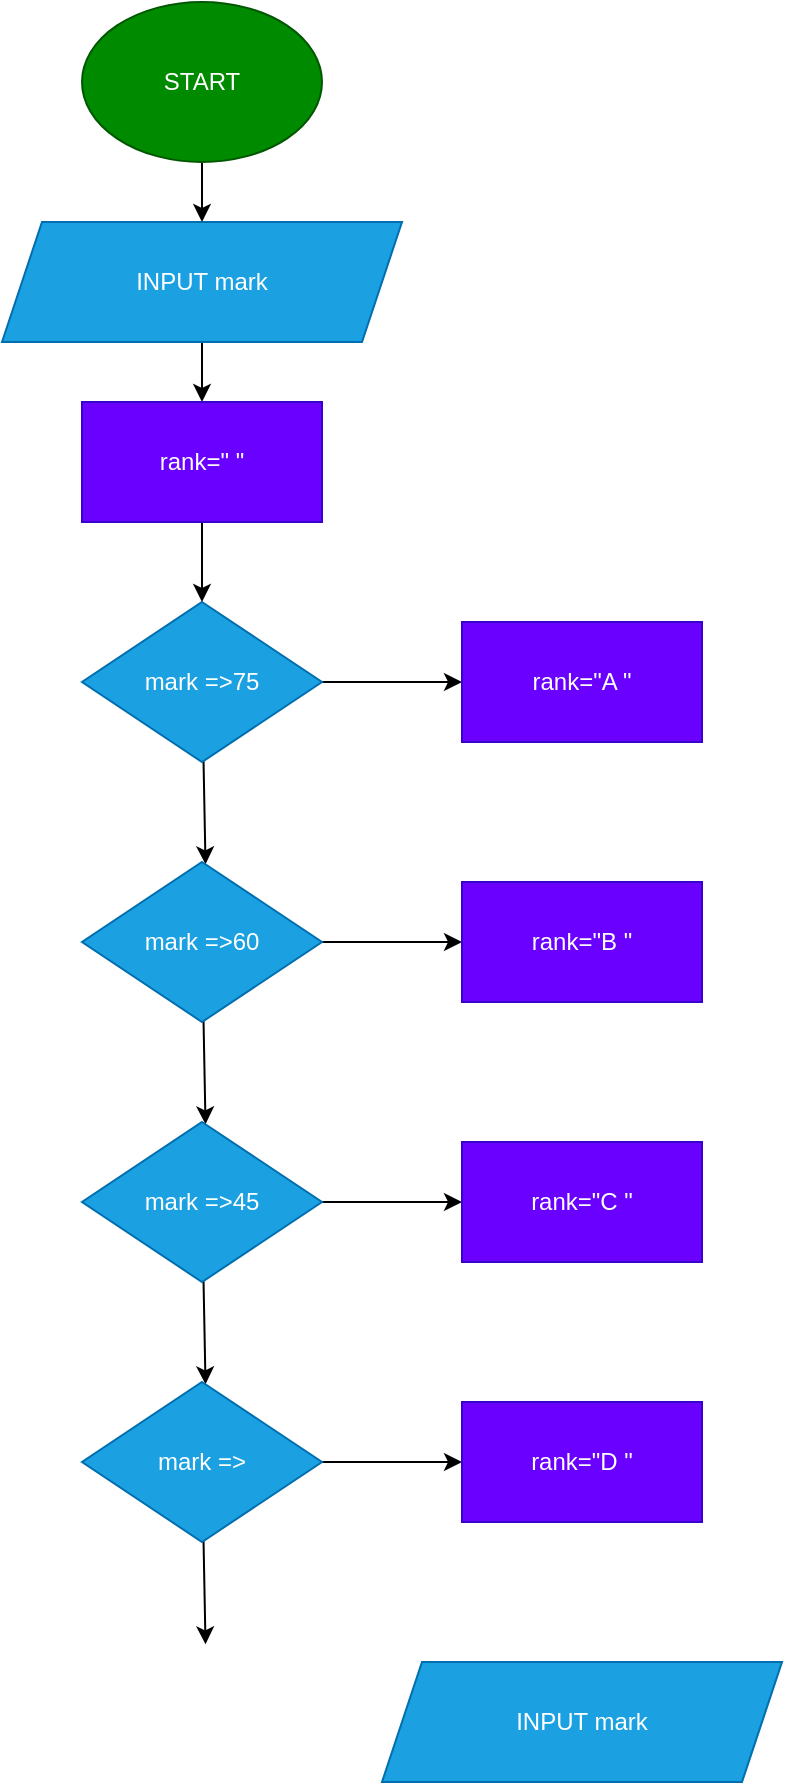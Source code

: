 <mxfile>
    <diagram id="1ERGobThedPIBWsFTG9v" name="Page-1">
        <mxGraphModel dx="746" dy="563" grid="1" gridSize="10" guides="1" tooltips="1" connect="1" arrows="1" fold="1" page="1" pageScale="1" pageWidth="850" pageHeight="1100" math="0" shadow="0">
            <root>
                <mxCell id="0"/>
                <mxCell id="1" parent="0"/>
                <mxCell id="16" value="" style="edgeStyle=none;html=1;" edge="1" parent="1" source="4">
                    <mxGeometry relative="1" as="geometry">
                        <mxPoint x="320" y="210" as="targetPoint"/>
                    </mxGeometry>
                </mxCell>
                <mxCell id="4" value="INPUT mark" style="shape=parallelogram;perimeter=parallelogramPerimeter;whiteSpace=wrap;html=1;fixedSize=1;fillColor=#1ba1e2;strokeColor=#006EAF;fontColor=#ffffff;" vertex="1" parent="1">
                    <mxGeometry x="220" y="120" width="200" height="60" as="geometry"/>
                </mxCell>
                <mxCell id="7" value="" style="edgeStyle=none;html=1;fontColor=#FFFFFF;" edge="1" parent="1" source="8">
                    <mxGeometry relative="1" as="geometry">
                        <mxPoint x="321.765" y="441.176" as="targetPoint"/>
                    </mxGeometry>
                </mxCell>
                <mxCell id="21" style="edgeStyle=none;html=1;entryX=0;entryY=0.5;entryDx=0;entryDy=0;" edge="1" parent="1" source="8" target="20">
                    <mxGeometry relative="1" as="geometry"/>
                </mxCell>
                <mxCell id="8" value="mark =&amp;gt;75" style="rhombus;whiteSpace=wrap;html=1;fontColor=#ffffff;fillColor=#1ba1e2;strokeColor=#006EAF;" vertex="1" parent="1">
                    <mxGeometry x="260" y="310" width="120" height="80" as="geometry"/>
                </mxCell>
                <mxCell id="15" value="" style="edgeStyle=none;html=1;" edge="1" parent="1" source="9" target="4">
                    <mxGeometry relative="1" as="geometry"/>
                </mxCell>
                <mxCell id="9" value="START" style="ellipse;whiteSpace=wrap;html=1;fillColor=#008a00;fontColor=#ffffff;strokeColor=#005700;" vertex="1" parent="1">
                    <mxGeometry x="260" y="10" width="120" height="80" as="geometry"/>
                </mxCell>
                <mxCell id="10" value="TRUE" style="text;html=1;align=center;verticalAlign=middle;resizable=0;points=[];autosize=1;strokeColor=none;fillColor=none;fontColor=#FFFFFF;" vertex="1" parent="1">
                    <mxGeometry x="330" y="400" width="60" height="30" as="geometry"/>
                </mxCell>
                <mxCell id="11" value="FALSE" style="text;html=1;align=center;verticalAlign=middle;resizable=0;points=[];autosize=1;strokeColor=none;fillColor=none;fontColor=#FFFFFF;" vertex="1" parent="1">
                    <mxGeometry x="370" y="310" width="60" height="30" as="geometry"/>
                </mxCell>
                <mxCell id="17" value="" style="edgeStyle=none;html=1;" edge="1" parent="1" target="8">
                    <mxGeometry relative="1" as="geometry">
                        <mxPoint x="320" y="270" as="sourcePoint"/>
                    </mxGeometry>
                </mxCell>
                <mxCell id="19" value="rank=&quot; &quot;&lt;span style=&quot;color: rgba(0, 0, 0, 0); font-family: monospace; font-size: 0px; text-align: start;&quot;&gt;%3CmxGraphModel%3E%3Croot%3E%3CmxCell%20id%3D%220%22%2F%3E%3CmxCell%20id%3D%221%22%20parent%3D%220%22%2F%3E%3CmxCell%20id%3D%222%22%20value%3D%22rank%3D%26quot%3B%20%26quot%3B%22%20style%3D%22rounded%3D1%3BwhiteSpace%3Dwrap%3Bhtml%3D1%3BfillColor%3Dnone%3BarcSize%3D15%3B%22%20vertex%3D%221%22%20parent%3D%221%22%3E%3CmxGeometry%20x%3D%22260%22%20y%3D%22210%22%20width%3D%22120%22%20height%3D%2260%22%20as%3D%22geometry%22%2F%3E%3C%2FmxCell%3E%3C%2Froot%3E%3C%2FmxGraphModel%3E&lt;/span&gt;" style="rounded=0;whiteSpace=wrap;html=1;fillColor=#6a00ff;fontColor=#ffffff;strokeColor=#3700CC;" vertex="1" parent="1">
                    <mxGeometry x="260" y="210" width="120" height="60" as="geometry"/>
                </mxCell>
                <mxCell id="20" value="rank=&quot;A &quot;&lt;span style=&quot;color: rgba(0, 0, 0, 0); font-family: monospace; font-size: 0px; text-align: start;&quot;&gt;%3CmxGraphModel%3E%3Croot%3E%3CmxCell%20id%3D%220%22%2F%3E%3CmxCell%20id%3D%221%22%20parent%3D%220%22%2F%3E%3CmxCell%20id%3D%222%22%20value%3D%22rank%3D%26quot%3B%20%26quot%3B%22%20style%3D%22rounded%3D1%3BwhiteSpace%3Dwrap%3Bhtml%3D1%3BfillColor%3Dnone%3BarcSize%3D15%3B%22%20vertex%3D%221%22%20parent%3D%221%22%3E%3CmxGeometry%20x%3D%22260%22%20y%3D%22210%22%20width%3D%22120%22%20height%3D%2260%22%20as%3D%22geometry%22%2F%3E%3C%2FmxCell%3E%3C%2Froot%3E%3C%2FmxGraphModel%3E&lt;/span&gt;" style="rounded=0;whiteSpace=wrap;html=1;fillColor=#6a00ff;fontColor=#ffffff;strokeColor=#3700CC;" vertex="1" parent="1">
                    <mxGeometry x="450" y="320" width="120" height="60" as="geometry"/>
                </mxCell>
                <mxCell id="22" value="" style="edgeStyle=none;html=1;fontColor=#FFFFFF;" edge="1" parent="1" source="24">
                    <mxGeometry relative="1" as="geometry">
                        <mxPoint x="321.765" y="571.176" as="targetPoint"/>
                    </mxGeometry>
                </mxCell>
                <mxCell id="23" style="edgeStyle=none;html=1;entryX=0;entryY=0.5;entryDx=0;entryDy=0;" edge="1" parent="1" source="24" target="27">
                    <mxGeometry relative="1" as="geometry"/>
                </mxCell>
                <mxCell id="24" value="mark =&amp;gt;60" style="rhombus;whiteSpace=wrap;html=1;fontColor=#ffffff;fillColor=#1ba1e2;strokeColor=#006EAF;" vertex="1" parent="1">
                    <mxGeometry x="260" y="440" width="120" height="80" as="geometry"/>
                </mxCell>
                <mxCell id="25" value="TRUE" style="text;html=1;align=center;verticalAlign=middle;resizable=0;points=[];autosize=1;strokeColor=none;fillColor=none;fontColor=#FFFFFF;" vertex="1" parent="1">
                    <mxGeometry x="330" y="530" width="60" height="30" as="geometry"/>
                </mxCell>
                <mxCell id="26" value="FALSE" style="text;html=1;align=center;verticalAlign=middle;resizable=0;points=[];autosize=1;strokeColor=none;fillColor=none;fontColor=#FFFFFF;" vertex="1" parent="1">
                    <mxGeometry x="370" y="440" width="60" height="30" as="geometry"/>
                </mxCell>
                <mxCell id="27" value="rank=&quot;B &quot;&lt;span style=&quot;color: rgba(0, 0, 0, 0); font-family: monospace; font-size: 0px; text-align: start;&quot;&gt;%3CmxGraphModel%3E%3Croot%3E%3CmxCell%20id%3D%220%22%2F%3E%3CmxCell%20id%3D%221%22%20parent%3D%220%22%2F%3E%3CmxCell%20id%3D%222%22%20value%3D%22rank%3D%26quot%3B%20%26quot%3B%22%20style%3D%22rounded%3D1%3BwhiteSpace%3Dwrap%3Bhtml%3D1%3BfillColor%3Dnone%3BarcSize%3D15%3B%22%20vertex%3D%221%22%20parent%3D%221%22%3E%3CmxGeometry%20x%3D%22260%22%20y%3D%22210%22%20width%3D%22120%22%20height%3D%2260%22%20as%3D%22geometry%22%2F%3E%3C%2FmxCell%3E%3C%2Froot%3E%3C%2FmxGraphModel%3E&lt;/span&gt;" style="rounded=0;whiteSpace=wrap;html=1;fillColor=#6a00ff;fontColor=#ffffff;strokeColor=#3700CC;" vertex="1" parent="1">
                    <mxGeometry x="450" y="450" width="120" height="60" as="geometry"/>
                </mxCell>
                <mxCell id="28" value="" style="edgeStyle=none;html=1;fontColor=#FFFFFF;" edge="1" parent="1" source="30">
                    <mxGeometry relative="1" as="geometry">
                        <mxPoint x="321.765" y="701.176" as="targetPoint"/>
                    </mxGeometry>
                </mxCell>
                <mxCell id="29" style="edgeStyle=none;html=1;entryX=0;entryY=0.5;entryDx=0;entryDy=0;" edge="1" parent="1" source="30" target="33">
                    <mxGeometry relative="1" as="geometry"/>
                </mxCell>
                <mxCell id="30" value="mark =&amp;gt;45" style="rhombus;whiteSpace=wrap;html=1;fontColor=#ffffff;fillColor=#1ba1e2;strokeColor=#006EAF;" vertex="1" parent="1">
                    <mxGeometry x="260" y="570" width="120" height="80" as="geometry"/>
                </mxCell>
                <mxCell id="31" value="TRUE" style="text;html=1;align=center;verticalAlign=middle;resizable=0;points=[];autosize=1;strokeColor=none;fillColor=none;fontColor=#FFFFFF;" vertex="1" parent="1">
                    <mxGeometry x="330" y="660" width="60" height="30" as="geometry"/>
                </mxCell>
                <mxCell id="32" value="FALSE" style="text;html=1;align=center;verticalAlign=middle;resizable=0;points=[];autosize=1;strokeColor=none;fillColor=none;fontColor=#FFFFFF;" vertex="1" parent="1">
                    <mxGeometry x="370" y="570" width="60" height="30" as="geometry"/>
                </mxCell>
                <mxCell id="33" value="rank=&quot;C &quot;&lt;span style=&quot;color: rgba(0, 0, 0, 0); font-family: monospace; font-size: 0px; text-align: start;&quot;&gt;%3CmxGraphModel%3E%3Croot%3E%3CmxCell%20id%3D%220%22%2F%3E%3CmxCell%20id%3D%221%22%20parent%3D%220%22%2F%3E%3CmxCell%20id%3D%222%22%20value%3D%22rank%3D%26quot%3B%20%26quot%3B%22%20style%3D%22rounded%3D1%3BwhiteSpace%3Dwrap%3Bhtml%3D1%3BfillColor%3Dnone%3BarcSize%3D15%3B%22%20vertex%3D%221%22%20parent%3D%221%22%3E%3CmxGeometry%20x%3D%22260%22%20y%3D%22210%22%20width%3D%22120%22%20height%3D%2260%22%20as%3D%22geometry%22%2F%3E%3C%2FmxCell%3E%3C%2Froot%3E%3C%2FmxGraphModel%3E&lt;/span&gt;" style="rounded=0;whiteSpace=wrap;html=1;fillColor=#6a00ff;fontColor=#ffffff;strokeColor=#3700CC;" vertex="1" parent="1">
                    <mxGeometry x="450" y="580" width="120" height="60" as="geometry"/>
                </mxCell>
                <mxCell id="34" value="" style="edgeStyle=none;html=1;fontColor=#FFFFFF;" edge="1" parent="1" source="36">
                    <mxGeometry relative="1" as="geometry">
                        <mxPoint x="321.765" y="831.176" as="targetPoint"/>
                    </mxGeometry>
                </mxCell>
                <mxCell id="35" style="edgeStyle=none;html=1;entryX=0;entryY=0.5;entryDx=0;entryDy=0;" edge="1" parent="1" source="36" target="39">
                    <mxGeometry relative="1" as="geometry"/>
                </mxCell>
                <mxCell id="36" value="mark =&amp;gt;" style="rhombus;whiteSpace=wrap;html=1;fontColor=#ffffff;fillColor=#1ba1e2;strokeColor=#006EAF;" vertex="1" parent="1">
                    <mxGeometry x="260" y="700" width="120" height="80" as="geometry"/>
                </mxCell>
                <mxCell id="37" value="TRUE" style="text;html=1;align=center;verticalAlign=middle;resizable=0;points=[];autosize=1;strokeColor=none;fillColor=none;fontColor=#FFFFFF;" vertex="1" parent="1">
                    <mxGeometry x="330" y="790" width="60" height="30" as="geometry"/>
                </mxCell>
                <mxCell id="38" value="FALSE" style="text;html=1;align=center;verticalAlign=middle;resizable=0;points=[];autosize=1;strokeColor=none;fillColor=none;fontColor=#FFFFFF;" vertex="1" parent="1">
                    <mxGeometry x="370" y="700" width="60" height="30" as="geometry"/>
                </mxCell>
                <mxCell id="39" value="rank=&quot;D &quot;&lt;span style=&quot;color: rgba(0, 0, 0, 0); font-family: monospace; font-size: 0px; text-align: start;&quot;&gt;%3CmxGraphModel%3E%3Croot%3E%3CmxCell%20id%3D%220%22%2F%3E%3CmxCell%20id%3D%221%22%20parent%3D%220%22%2F%3E%3CmxCell%20id%3D%222%22%20value%3D%22rank%3D%26quot%3B%20%26quot%3B%22%20style%3D%22rounded%3D1%3BwhiteSpace%3Dwrap%3Bhtml%3D1%3BfillColor%3Dnone%3BarcSize%3D15%3B%22%20vertex%3D%221%22%20parent%3D%221%22%3E%3CmxGeometry%20x%3D%22260%22%20y%3D%22210%22%20width%3D%22120%22%20height%3D%2260%22%20as%3D%22geometry%22%2F%3E%3C%2FmxCell%3E%3C%2Froot%3E%3C%2FmxGraphModel%3E&lt;/span&gt;" style="rounded=0;whiteSpace=wrap;html=1;fillColor=#6a00ff;fontColor=#ffffff;strokeColor=#3700CC;" vertex="1" parent="1">
                    <mxGeometry x="450" y="710" width="120" height="60" as="geometry"/>
                </mxCell>
                <mxCell id="41" value="INPUT mark" style="shape=parallelogram;perimeter=parallelogramPerimeter;whiteSpace=wrap;html=1;fixedSize=1;fillColor=#1ba1e2;strokeColor=#006EAF;fontColor=#ffffff;" vertex="1" parent="1">
                    <mxGeometry x="410" y="840" width="200" height="60" as="geometry"/>
                </mxCell>
            </root>
        </mxGraphModel>
    </diagram>
</mxfile>